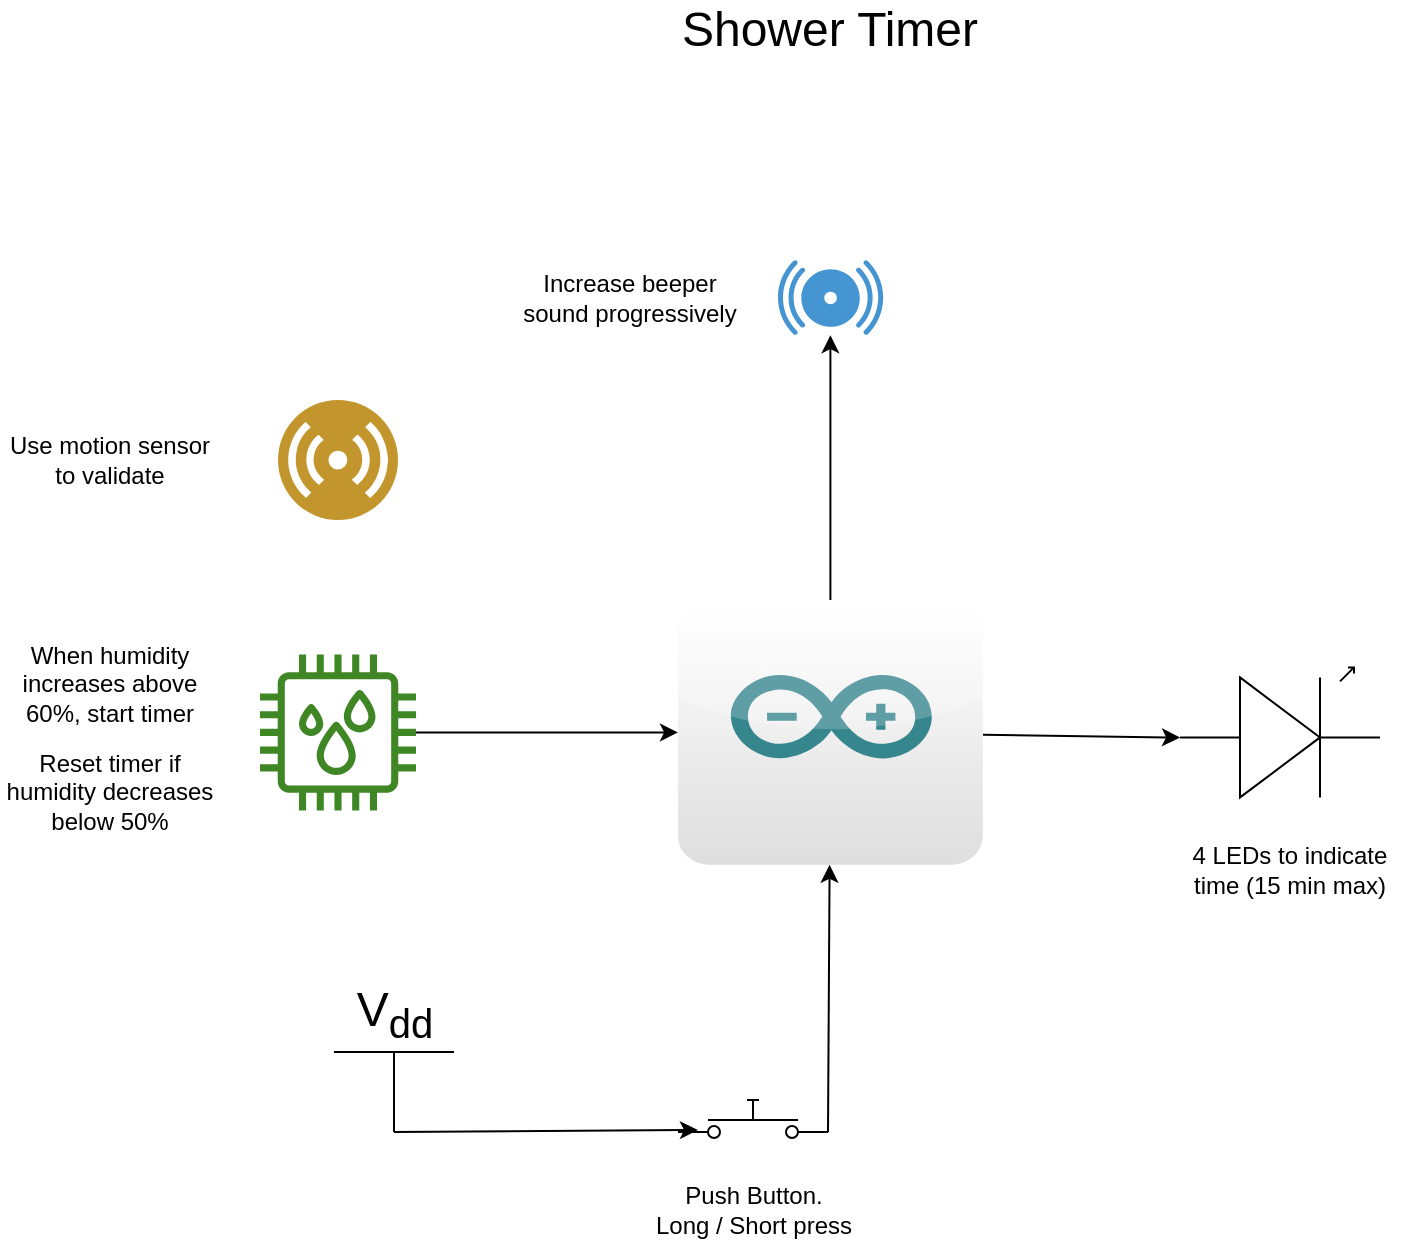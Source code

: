 <mxfile>
    <diagram id="cinlIOa_34-E93cBfTR0" name="Page-1">
        <mxGraphModel dx="1745" dy="990" grid="1" gridSize="10" guides="1" tooltips="1" connect="1" arrows="1" fold="1" page="1" pageScale="1" pageWidth="850" pageHeight="1100" math="0" shadow="0">
            <root>
                <mxCell id="0"/>
                <mxCell id="1" parent="0"/>
                <mxCell id="10" style="edgeStyle=none;html=1;" edge="1" parent="1" source="3" target="9">
                    <mxGeometry relative="1" as="geometry"/>
                </mxCell>
                <mxCell id="21" style="edgeStyle=none;html=1;entryX=0;entryY=0.54;entryDx=0;entryDy=0;entryPerimeter=0;" edge="1" parent="1" source="3" target="20">
                    <mxGeometry relative="1" as="geometry"/>
                </mxCell>
                <mxCell id="3" value="" style="dashed=0;outlineConnect=0;html=1;align=center;labelPosition=center;verticalLabelPosition=bottom;verticalAlign=top;shape=mxgraph.webicons.arduino;gradientColor=#DFDEDE" vertex="1" parent="1">
                    <mxGeometry x="349" y="430" width="152.4" height="132.4" as="geometry"/>
                </mxCell>
                <mxCell id="4" value="&lt;font style=&quot;font-size: 24px;&quot;&gt;Shower Timer&lt;/font&gt;" style="text;html=1;strokeColor=none;fillColor=none;align=center;verticalAlign=middle;whiteSpace=wrap;rounded=0;" vertex="1" parent="1">
                    <mxGeometry x="321" y="130" width="208.4" height="30" as="geometry"/>
                </mxCell>
                <mxCell id="8" style="edgeStyle=none;html=1;" edge="1" parent="1" source="5" target="3">
                    <mxGeometry relative="1" as="geometry"/>
                </mxCell>
                <mxCell id="5" value="" style="sketch=0;outlineConnect=0;fontColor=#232F3E;gradientColor=none;fillColor=#3F8624;strokeColor=none;dashed=0;verticalLabelPosition=bottom;verticalAlign=top;align=center;html=1;fontSize=12;fontStyle=0;aspect=fixed;pointerEvents=1;shape=mxgraph.aws4.iot_thing_humidity_sensor;" vertex="1" parent="1">
                    <mxGeometry x="140" y="457.2" width="78" height="78" as="geometry"/>
                </mxCell>
                <mxCell id="6" value="When humidity increases above 60%, start timer" style="text;html=1;strokeColor=none;fillColor=none;align=center;verticalAlign=middle;whiteSpace=wrap;rounded=0;" vertex="1" parent="1">
                    <mxGeometry x="10" y="457.2" width="110" height="30" as="geometry"/>
                </mxCell>
                <mxCell id="7" value="Reset timer if humidity decreases below 50%" style="text;html=1;strokeColor=none;fillColor=none;align=center;verticalAlign=middle;whiteSpace=wrap;rounded=0;" vertex="1" parent="1">
                    <mxGeometry x="10" y="511.2" width="110" height="30" as="geometry"/>
                </mxCell>
                <mxCell id="9" value="" style="shadow=0;dashed=0;html=1;strokeColor=none;fillColor=#4495D1;labelPosition=center;verticalLabelPosition=bottom;verticalAlign=top;align=center;outlineConnect=0;shape=mxgraph.veeam.2d.alarm;" vertex="1" parent="1">
                    <mxGeometry x="398.8" y="260" width="52.8" height="37.6" as="geometry"/>
                </mxCell>
                <mxCell id="11" value="Increase beeper sound progressively" style="text;html=1;strokeColor=none;fillColor=none;align=center;verticalAlign=middle;whiteSpace=wrap;rounded=0;" vertex="1" parent="1">
                    <mxGeometry x="270" y="263.8" width="110" height="30" as="geometry"/>
                </mxCell>
                <mxCell id="13" style="edgeStyle=none;html=1;exitX=1;exitY=0.8;exitDx=0;exitDy=0;" edge="1" parent="1" source="15" target="3">
                    <mxGeometry relative="1" as="geometry">
                        <mxPoint x="425" y="650" as="sourcePoint"/>
                    </mxGeometry>
                </mxCell>
                <mxCell id="14" value="Push Button.&lt;br&gt;Long / Short press" style="text;html=1;strokeColor=none;fillColor=none;align=center;verticalAlign=middle;whiteSpace=wrap;rounded=0;" vertex="1" parent="1">
                    <mxGeometry x="331.5" y="720" width="110" height="30" as="geometry"/>
                </mxCell>
                <mxCell id="15" value="" style="shape=mxgraph.electrical.electro-mechanical.pushbutton;aspect=fixed;elSwitchState=off;" vertex="1" parent="1">
                    <mxGeometry x="349" y="680" width="75" height="20" as="geometry"/>
                </mxCell>
                <mxCell id="19" style="edgeStyle=none;html=1;exitX=0.5;exitY=0;exitDx=0;exitDy=0;exitPerimeter=0;entryX=0.133;entryY=0.75;entryDx=0;entryDy=0;entryPerimeter=0;" edge="1" parent="1" source="16" target="15">
                    <mxGeometry relative="1" as="geometry"/>
                </mxCell>
                <mxCell id="16" value="V&lt;sub&gt;dd&lt;/sub&gt;" style="verticalLabelPosition=top;verticalAlign=bottom;shape=mxgraph.electrical.signal_sources.vdd;shadow=0;dashed=0;align=center;strokeWidth=1;fontSize=24;html=1;flipV=1;" vertex="1" parent="1">
                    <mxGeometry x="177" y="656" width="60" height="40" as="geometry"/>
                </mxCell>
                <mxCell id="20" value="" style="verticalLabelPosition=bottom;shadow=0;dashed=0;align=center;html=1;verticalAlign=top;shape=mxgraph.electrical.opto_electronics.led_1;pointerEvents=1;" vertex="1" parent="1">
                    <mxGeometry x="600" y="463.7" width="100" height="65" as="geometry"/>
                </mxCell>
                <mxCell id="22" value="4 LEDs to indicate time (15 min max)" style="text;html=1;strokeColor=none;fillColor=none;align=center;verticalAlign=middle;whiteSpace=wrap;rounded=0;" vertex="1" parent="1">
                    <mxGeometry x="600" y="550" width="110" height="30" as="geometry"/>
                </mxCell>
                <mxCell id="23" value="" style="aspect=fixed;perimeter=ellipsePerimeter;html=1;align=center;shadow=0;dashed=0;fontColor=#4277BB;labelBackgroundColor=#ffffff;fontSize=12;spacingTop=3;image;image=img/lib/ibm/users/sensor.svg;" vertex="1" parent="1">
                    <mxGeometry x="149" y="330" width="60" height="60" as="geometry"/>
                </mxCell>
                <mxCell id="24" value="Use motion sensor to validate" style="text;html=1;strokeColor=none;fillColor=none;align=center;verticalAlign=middle;whiteSpace=wrap;rounded=0;" vertex="1" parent="1">
                    <mxGeometry x="10" y="345" width="110" height="30" as="geometry"/>
                </mxCell>
            </root>
        </mxGraphModel>
    </diagram>
</mxfile>